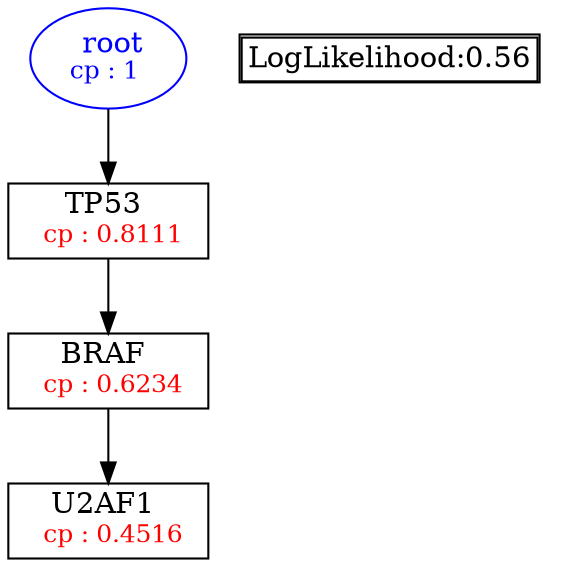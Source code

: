 digraph tree {
    "root" [label=<<font color='Blue'> root</font><br/><font color='Blue' POINT-SIZE='12'>cp : 1 </font>>, shape=oval, color=Blue];
    "S3" [label =<TP53 <br/> <font color='Red' POINT-SIZE='12'> cp : 0.8111 </font>>, shape=box];
    "S2" [label =<BRAF <br/> <font color='Red' POINT-SIZE='12'> cp : 0.6234 </font>>, shape=box];
    "S1" [label =<U2AF1 <br/> <font color='Red' POINT-SIZE='12'> cp : 0.4516 </font>>, shape=box];
    "root" -> "S3";
    "S3" -> "S2";
    "S2" -> "S1";

    node[shape=plaintext]
    fontsize="10"
    struct1 [label=
    <<TABLE BORDER="1" CELLBORDER="1" CELLSPACING="0" >
    <TR><TD ALIGN="LEFT">LogLikelihood:0.56</TD></TR>
    </TABLE>>];

}

